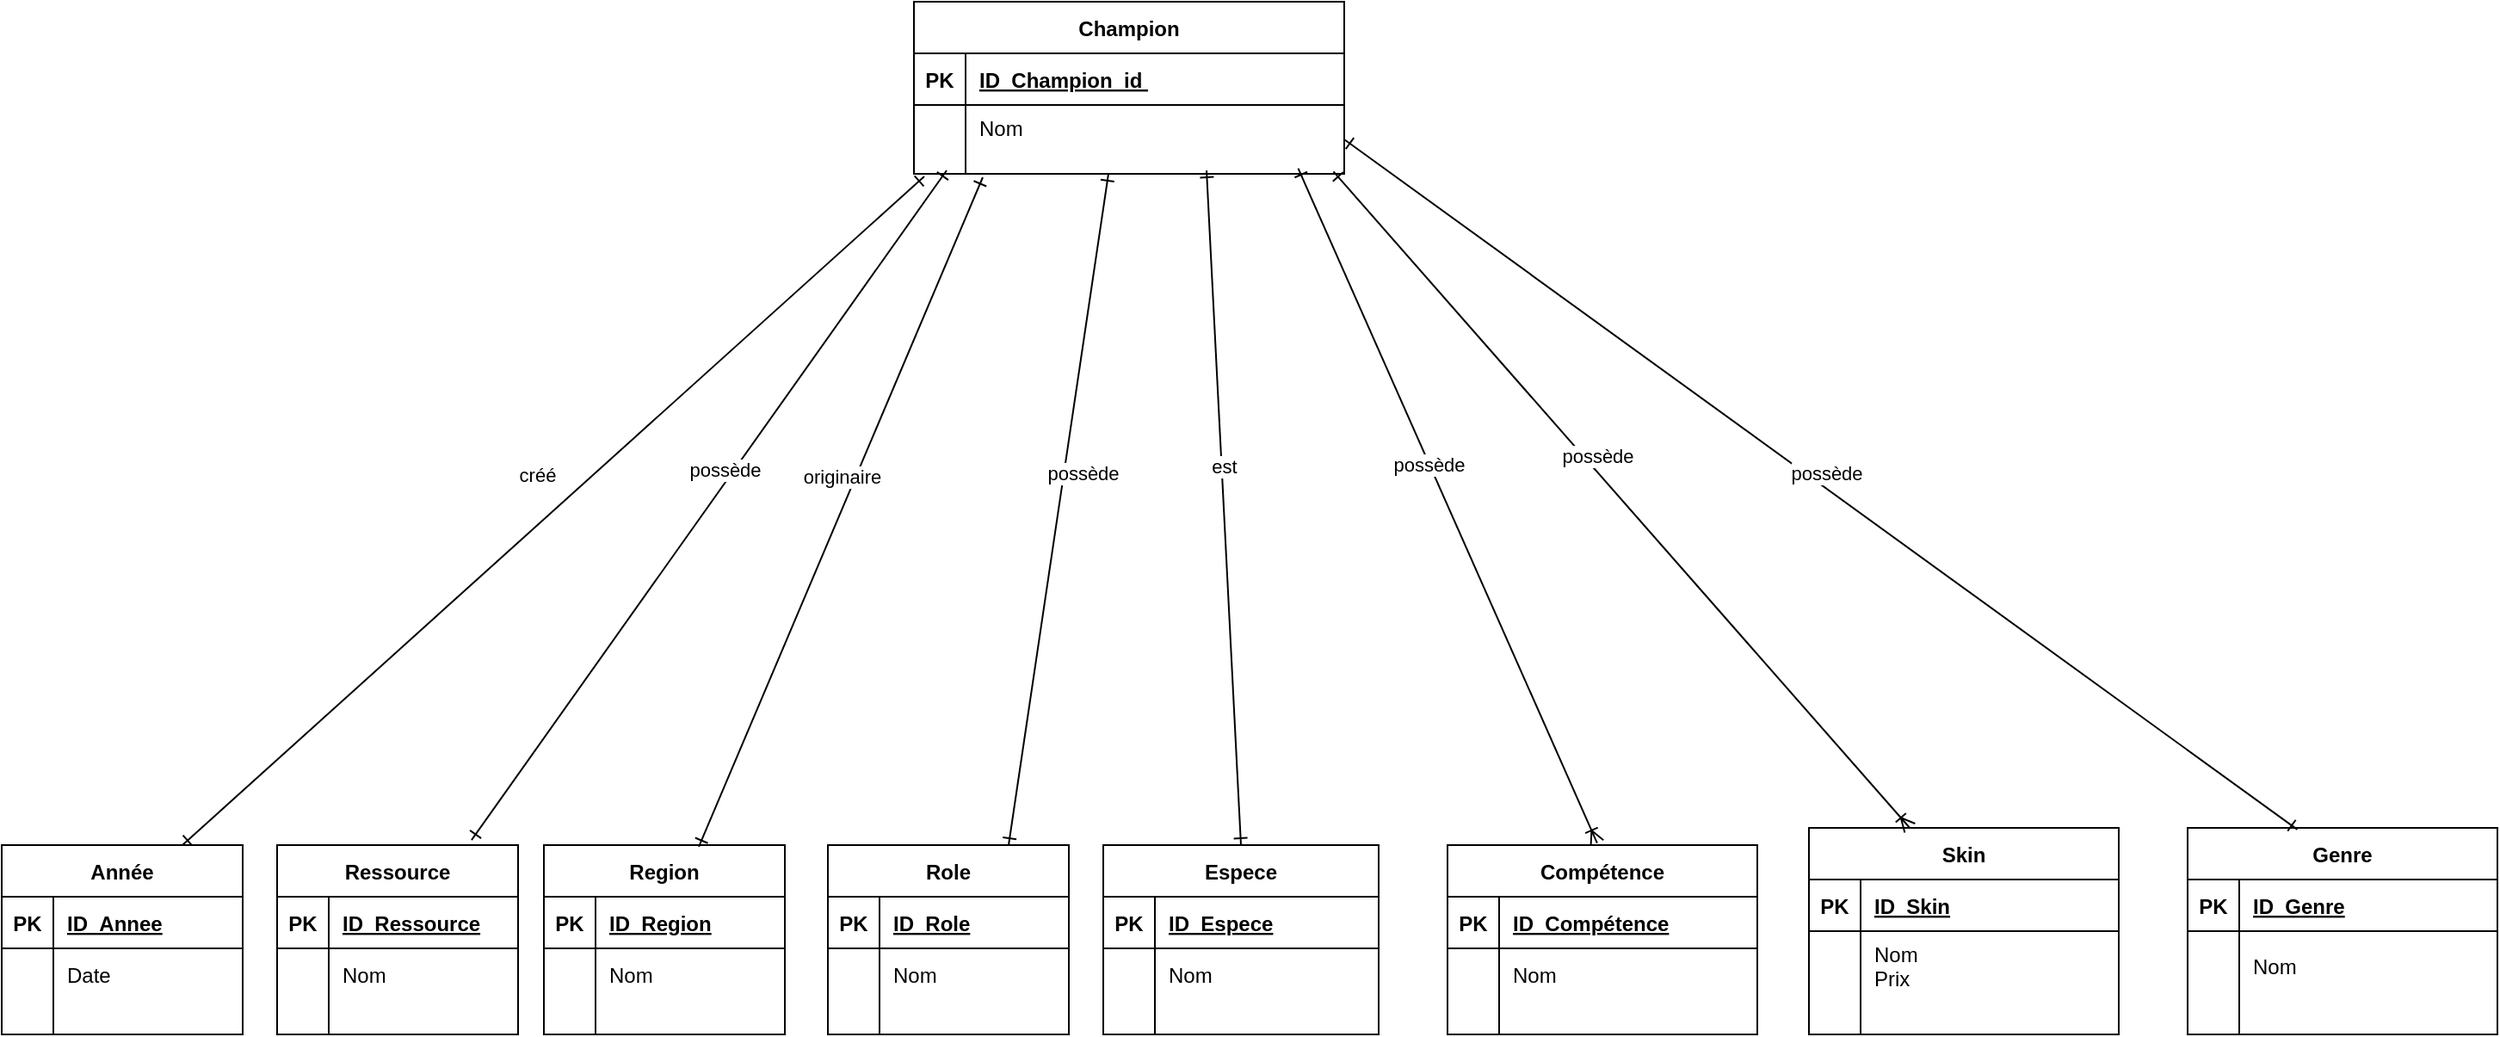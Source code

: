 <mxfile version="24.7.17">
  <diagram id="R2lEEEUBdFMjLlhIrx00" name="Page-1">
    <mxGraphModel dx="1687" dy="2018" grid="1" gridSize="10" guides="1" tooltips="1" connect="1" arrows="1" fold="1" page="1" pageScale="1" pageWidth="850" pageHeight="1100" math="0" shadow="0" extFonts="Permanent Marker^https://fonts.googleapis.com/css?family=Permanent+Marker">
      <root>
        <mxCell id="0" />
        <mxCell id="1" parent="0" />
        <mxCell id="C-vyLk0tnHw3VtMMgP7b-2" value="Compétence" style="shape=table;startSize=30;container=1;collapsible=1;childLayout=tableLayout;fixedRows=1;rowLines=0;fontStyle=1;align=center;resizeLast=1;" parent="1" vertex="1">
          <mxGeometry x="950" y="240" width="180" height="110" as="geometry" />
        </mxCell>
        <mxCell id="C-vyLk0tnHw3VtMMgP7b-3" value="" style="shape=partialRectangle;collapsible=0;dropTarget=0;pointerEvents=0;fillColor=none;points=[[0,0.5],[1,0.5]];portConstraint=eastwest;top=0;left=0;right=0;bottom=1;" parent="C-vyLk0tnHw3VtMMgP7b-2" vertex="1">
          <mxGeometry y="30" width="180" height="30" as="geometry" />
        </mxCell>
        <mxCell id="C-vyLk0tnHw3VtMMgP7b-4" value="PK" style="shape=partialRectangle;overflow=hidden;connectable=0;fillColor=none;top=0;left=0;bottom=0;right=0;fontStyle=1;" parent="C-vyLk0tnHw3VtMMgP7b-3" vertex="1">
          <mxGeometry width="30" height="30" as="geometry">
            <mxRectangle width="30" height="30" as="alternateBounds" />
          </mxGeometry>
        </mxCell>
        <mxCell id="C-vyLk0tnHw3VtMMgP7b-5" value="ID_Compétence" style="shape=partialRectangle;overflow=hidden;connectable=0;fillColor=none;top=0;left=0;bottom=0;right=0;align=left;spacingLeft=6;fontStyle=5;" parent="C-vyLk0tnHw3VtMMgP7b-3" vertex="1">
          <mxGeometry x="30" width="150" height="30" as="geometry">
            <mxRectangle width="150" height="30" as="alternateBounds" />
          </mxGeometry>
        </mxCell>
        <mxCell id="C-vyLk0tnHw3VtMMgP7b-6" value="" style="shape=partialRectangle;collapsible=0;dropTarget=0;pointerEvents=0;fillColor=none;points=[[0,0.5],[1,0.5]];portConstraint=eastwest;top=0;left=0;right=0;bottom=0;" parent="C-vyLk0tnHw3VtMMgP7b-2" vertex="1">
          <mxGeometry y="60" width="180" height="30" as="geometry" />
        </mxCell>
        <mxCell id="C-vyLk0tnHw3VtMMgP7b-7" value="" style="shape=partialRectangle;overflow=hidden;connectable=0;fillColor=none;top=0;left=0;bottom=0;right=0;" parent="C-vyLk0tnHw3VtMMgP7b-6" vertex="1">
          <mxGeometry width="30" height="30" as="geometry">
            <mxRectangle width="30" height="30" as="alternateBounds" />
          </mxGeometry>
        </mxCell>
        <mxCell id="C-vyLk0tnHw3VtMMgP7b-8" value="Nom" style="shape=partialRectangle;overflow=hidden;connectable=0;fillColor=none;top=0;left=0;bottom=0;right=0;align=left;spacingLeft=6;" parent="C-vyLk0tnHw3VtMMgP7b-6" vertex="1">
          <mxGeometry x="30" width="150" height="30" as="geometry">
            <mxRectangle width="150" height="30" as="alternateBounds" />
          </mxGeometry>
        </mxCell>
        <mxCell id="C-vyLk0tnHw3VtMMgP7b-9" value="" style="shape=partialRectangle;collapsible=0;dropTarget=0;pointerEvents=0;fillColor=none;points=[[0,0.5],[1,0.5]];portConstraint=eastwest;top=0;left=0;right=0;bottom=0;" parent="C-vyLk0tnHw3VtMMgP7b-2" vertex="1">
          <mxGeometry y="90" width="180" height="20" as="geometry" />
        </mxCell>
        <mxCell id="C-vyLk0tnHw3VtMMgP7b-10" value="" style="shape=partialRectangle;overflow=hidden;connectable=0;fillColor=none;top=0;left=0;bottom=0;right=0;" parent="C-vyLk0tnHw3VtMMgP7b-9" vertex="1">
          <mxGeometry width="30" height="20" as="geometry">
            <mxRectangle width="30" height="20" as="alternateBounds" />
          </mxGeometry>
        </mxCell>
        <mxCell id="C-vyLk0tnHw3VtMMgP7b-11" value="" style="shape=partialRectangle;overflow=hidden;connectable=0;fillColor=none;top=0;left=0;bottom=0;right=0;align=left;spacingLeft=6;" parent="C-vyLk0tnHw3VtMMgP7b-9" vertex="1">
          <mxGeometry x="30" width="150" height="20" as="geometry">
            <mxRectangle width="150" height="20" as="alternateBounds" />
          </mxGeometry>
        </mxCell>
        <mxCell id="C-vyLk0tnHw3VtMMgP7b-23" value="Champion" style="shape=table;startSize=30;container=1;collapsible=1;childLayout=tableLayout;fixedRows=1;rowLines=0;fontStyle=1;align=center;resizeLast=1;" parent="1" vertex="1">
          <mxGeometry x="640" y="-250" width="250" height="100" as="geometry" />
        </mxCell>
        <mxCell id="C-vyLk0tnHw3VtMMgP7b-24" value="" style="shape=partialRectangle;collapsible=0;dropTarget=0;pointerEvents=0;fillColor=none;points=[[0,0.5],[1,0.5]];portConstraint=eastwest;top=0;left=0;right=0;bottom=1;" parent="C-vyLk0tnHw3VtMMgP7b-23" vertex="1">
          <mxGeometry y="30" width="250" height="30" as="geometry" />
        </mxCell>
        <mxCell id="C-vyLk0tnHw3VtMMgP7b-25" value="PK" style="shape=partialRectangle;overflow=hidden;connectable=0;fillColor=none;top=0;left=0;bottom=0;right=0;fontStyle=1;" parent="C-vyLk0tnHw3VtMMgP7b-24" vertex="1">
          <mxGeometry width="30" height="30" as="geometry">
            <mxRectangle width="30" height="30" as="alternateBounds" />
          </mxGeometry>
        </mxCell>
        <mxCell id="C-vyLk0tnHw3VtMMgP7b-26" value="ID_Champion_id " style="shape=partialRectangle;overflow=hidden;connectable=0;fillColor=none;top=0;left=0;bottom=0;right=0;align=left;spacingLeft=6;fontStyle=5;" parent="C-vyLk0tnHw3VtMMgP7b-24" vertex="1">
          <mxGeometry x="30" width="220" height="30" as="geometry">
            <mxRectangle width="220" height="30" as="alternateBounds" />
          </mxGeometry>
        </mxCell>
        <mxCell id="C-vyLk0tnHw3VtMMgP7b-27" value="" style="shape=partialRectangle;collapsible=0;dropTarget=0;pointerEvents=0;fillColor=none;points=[[0,0.5],[1,0.5]];portConstraint=eastwest;top=0;left=0;right=0;bottom=0;" parent="C-vyLk0tnHw3VtMMgP7b-23" vertex="1">
          <mxGeometry y="60" width="250" height="40" as="geometry" />
        </mxCell>
        <mxCell id="C-vyLk0tnHw3VtMMgP7b-28" value="" style="shape=partialRectangle;overflow=hidden;connectable=0;fillColor=none;top=0;left=0;bottom=0;right=0;" parent="C-vyLk0tnHw3VtMMgP7b-27" vertex="1">
          <mxGeometry width="30" height="40" as="geometry">
            <mxRectangle width="30" height="40" as="alternateBounds" />
          </mxGeometry>
        </mxCell>
        <mxCell id="C-vyLk0tnHw3VtMMgP7b-29" value="Nom&#xa;" style="shape=partialRectangle;overflow=hidden;connectable=0;fillColor=none;top=0;left=0;bottom=0;right=0;align=left;spacingLeft=6;" parent="C-vyLk0tnHw3VtMMgP7b-27" vertex="1">
          <mxGeometry x="30" width="220" height="40" as="geometry">
            <mxRectangle width="220" height="40" as="alternateBounds" />
          </mxGeometry>
        </mxCell>
        <mxCell id="1-kbslC2DmvLdbqfmZI--1" style="rounded=0;orthogonalLoop=1;jettySize=auto;html=1;strokeColor=default;startArrow=ERone;startFill=0;endArrow=ERoneToMany;endFill=0;entryX=0.483;entryY=-0.011;entryDx=0;entryDy=0;entryPerimeter=0;exitX=0.893;exitY=0.921;exitDx=0;exitDy=0;exitPerimeter=0;" parent="1" source="C-vyLk0tnHw3VtMMgP7b-27" target="C-vyLk0tnHw3VtMMgP7b-2" edge="1">
          <mxGeometry relative="1" as="geometry">
            <mxPoint x="800" y="-80" as="sourcePoint" />
            <mxPoint x="900" y="90" as="targetPoint" />
          </mxGeometry>
        </mxCell>
        <mxCell id="1-kbslC2DmvLdbqfmZI--2" value="possède" style="edgeLabel;html=1;align=center;verticalAlign=middle;resizable=0;points=[];" parent="1-kbslC2DmvLdbqfmZI--1" vertex="1" connectable="0">
          <mxGeometry x="0.244" y="1" relative="1" as="geometry">
            <mxPoint x="-33" y="-71" as="offset" />
          </mxGeometry>
        </mxCell>
        <mxCell id="1-kbslC2DmvLdbqfmZI--5" value="Espece" style="shape=table;startSize=30;container=1;collapsible=1;childLayout=tableLayout;fixedRows=1;rowLines=0;fontStyle=1;align=center;resizeLast=1;" parent="1" vertex="1">
          <mxGeometry x="750" y="240" width="160" height="110" as="geometry" />
        </mxCell>
        <mxCell id="1-kbslC2DmvLdbqfmZI--6" value="" style="shape=partialRectangle;collapsible=0;dropTarget=0;pointerEvents=0;fillColor=none;points=[[0,0.5],[1,0.5]];portConstraint=eastwest;top=0;left=0;right=0;bottom=1;" parent="1-kbslC2DmvLdbqfmZI--5" vertex="1">
          <mxGeometry y="30" width="160" height="30" as="geometry" />
        </mxCell>
        <mxCell id="1-kbslC2DmvLdbqfmZI--7" value="PK" style="shape=partialRectangle;overflow=hidden;connectable=0;fillColor=none;top=0;left=0;bottom=0;right=0;fontStyle=1;" parent="1-kbslC2DmvLdbqfmZI--6" vertex="1">
          <mxGeometry width="30" height="30" as="geometry">
            <mxRectangle width="30" height="30" as="alternateBounds" />
          </mxGeometry>
        </mxCell>
        <mxCell id="1-kbslC2DmvLdbqfmZI--8" value="ID_Espece" style="shape=partialRectangle;overflow=hidden;connectable=0;fillColor=none;top=0;left=0;bottom=0;right=0;align=left;spacingLeft=6;fontStyle=5;" parent="1-kbslC2DmvLdbqfmZI--6" vertex="1">
          <mxGeometry x="30" width="130" height="30" as="geometry">
            <mxRectangle width="130" height="30" as="alternateBounds" />
          </mxGeometry>
        </mxCell>
        <mxCell id="1-kbslC2DmvLdbqfmZI--9" value="" style="shape=partialRectangle;collapsible=0;dropTarget=0;pointerEvents=0;fillColor=none;points=[[0,0.5],[1,0.5]];portConstraint=eastwest;top=0;left=0;right=0;bottom=0;" parent="1-kbslC2DmvLdbqfmZI--5" vertex="1">
          <mxGeometry y="60" width="160" height="30" as="geometry" />
        </mxCell>
        <mxCell id="1-kbslC2DmvLdbqfmZI--10" value="" style="shape=partialRectangle;overflow=hidden;connectable=0;fillColor=none;top=0;left=0;bottom=0;right=0;" parent="1-kbslC2DmvLdbqfmZI--9" vertex="1">
          <mxGeometry width="30" height="30" as="geometry">
            <mxRectangle width="30" height="30" as="alternateBounds" />
          </mxGeometry>
        </mxCell>
        <mxCell id="1-kbslC2DmvLdbqfmZI--11" value="Nom" style="shape=partialRectangle;overflow=hidden;connectable=0;fillColor=none;top=0;left=0;bottom=0;right=0;align=left;spacingLeft=6;" parent="1-kbslC2DmvLdbqfmZI--9" vertex="1">
          <mxGeometry x="30" width="130" height="30" as="geometry">
            <mxRectangle width="130" height="30" as="alternateBounds" />
          </mxGeometry>
        </mxCell>
        <mxCell id="1-kbslC2DmvLdbqfmZI--12" value="" style="shape=partialRectangle;collapsible=0;dropTarget=0;pointerEvents=0;fillColor=none;points=[[0,0.5],[1,0.5]];portConstraint=eastwest;top=0;left=0;right=0;bottom=0;" parent="1-kbslC2DmvLdbqfmZI--5" vertex="1">
          <mxGeometry y="90" width="160" height="20" as="geometry" />
        </mxCell>
        <mxCell id="1-kbslC2DmvLdbqfmZI--13" value="" style="shape=partialRectangle;overflow=hidden;connectable=0;fillColor=none;top=0;left=0;bottom=0;right=0;" parent="1-kbslC2DmvLdbqfmZI--12" vertex="1">
          <mxGeometry width="30" height="20" as="geometry">
            <mxRectangle width="30" height="20" as="alternateBounds" />
          </mxGeometry>
        </mxCell>
        <mxCell id="1-kbslC2DmvLdbqfmZI--14" value="" style="shape=partialRectangle;overflow=hidden;connectable=0;fillColor=none;top=0;left=0;bottom=0;right=0;align=left;spacingLeft=6;" parent="1-kbslC2DmvLdbqfmZI--12" vertex="1">
          <mxGeometry x="30" width="130" height="20" as="geometry">
            <mxRectangle width="130" height="20" as="alternateBounds" />
          </mxGeometry>
        </mxCell>
        <mxCell id="1-kbslC2DmvLdbqfmZI--15" value="Role" style="shape=table;startSize=30;container=1;collapsible=1;childLayout=tableLayout;fixedRows=1;rowLines=0;fontStyle=1;align=center;resizeLast=1;" parent="1" vertex="1">
          <mxGeometry x="590" y="240" width="140" height="110" as="geometry" />
        </mxCell>
        <mxCell id="1-kbslC2DmvLdbqfmZI--16" value="" style="shape=partialRectangle;collapsible=0;dropTarget=0;pointerEvents=0;fillColor=none;points=[[0,0.5],[1,0.5]];portConstraint=eastwest;top=0;left=0;right=0;bottom=1;" parent="1-kbslC2DmvLdbqfmZI--15" vertex="1">
          <mxGeometry y="30" width="140" height="30" as="geometry" />
        </mxCell>
        <mxCell id="1-kbslC2DmvLdbqfmZI--17" value="PK" style="shape=partialRectangle;overflow=hidden;connectable=0;fillColor=none;top=0;left=0;bottom=0;right=0;fontStyle=1;" parent="1-kbslC2DmvLdbqfmZI--16" vertex="1">
          <mxGeometry width="30" height="30" as="geometry">
            <mxRectangle width="30" height="30" as="alternateBounds" />
          </mxGeometry>
        </mxCell>
        <mxCell id="1-kbslC2DmvLdbqfmZI--18" value="ID_Role" style="shape=partialRectangle;overflow=hidden;connectable=0;fillColor=none;top=0;left=0;bottom=0;right=0;align=left;spacingLeft=6;fontStyle=5;" parent="1-kbslC2DmvLdbqfmZI--16" vertex="1">
          <mxGeometry x="30" width="110" height="30" as="geometry">
            <mxRectangle width="110" height="30" as="alternateBounds" />
          </mxGeometry>
        </mxCell>
        <mxCell id="1-kbslC2DmvLdbqfmZI--19" value="" style="shape=partialRectangle;collapsible=0;dropTarget=0;pointerEvents=0;fillColor=none;points=[[0,0.5],[1,0.5]];portConstraint=eastwest;top=0;left=0;right=0;bottom=0;" parent="1-kbslC2DmvLdbqfmZI--15" vertex="1">
          <mxGeometry y="60" width="140" height="30" as="geometry" />
        </mxCell>
        <mxCell id="1-kbslC2DmvLdbqfmZI--20" value="" style="shape=partialRectangle;overflow=hidden;connectable=0;fillColor=none;top=0;left=0;bottom=0;right=0;" parent="1-kbslC2DmvLdbqfmZI--19" vertex="1">
          <mxGeometry width="30" height="30" as="geometry">
            <mxRectangle width="30" height="30" as="alternateBounds" />
          </mxGeometry>
        </mxCell>
        <mxCell id="1-kbslC2DmvLdbqfmZI--21" value="Nom" style="shape=partialRectangle;overflow=hidden;connectable=0;fillColor=none;top=0;left=0;bottom=0;right=0;align=left;spacingLeft=6;" parent="1-kbslC2DmvLdbqfmZI--19" vertex="1">
          <mxGeometry x="30" width="110" height="30" as="geometry">
            <mxRectangle width="110" height="30" as="alternateBounds" />
          </mxGeometry>
        </mxCell>
        <mxCell id="1-kbslC2DmvLdbqfmZI--22" value="" style="shape=partialRectangle;collapsible=0;dropTarget=0;pointerEvents=0;fillColor=none;points=[[0,0.5],[1,0.5]];portConstraint=eastwest;top=0;left=0;right=0;bottom=0;" parent="1-kbslC2DmvLdbqfmZI--15" vertex="1">
          <mxGeometry y="90" width="140" height="20" as="geometry" />
        </mxCell>
        <mxCell id="1-kbslC2DmvLdbqfmZI--23" value="" style="shape=partialRectangle;overflow=hidden;connectable=0;fillColor=none;top=0;left=0;bottom=0;right=0;" parent="1-kbslC2DmvLdbqfmZI--22" vertex="1">
          <mxGeometry width="30" height="20" as="geometry">
            <mxRectangle width="30" height="20" as="alternateBounds" />
          </mxGeometry>
        </mxCell>
        <mxCell id="1-kbslC2DmvLdbqfmZI--24" value="" style="shape=partialRectangle;overflow=hidden;connectable=0;fillColor=none;top=0;left=0;bottom=0;right=0;align=left;spacingLeft=6;" parent="1-kbslC2DmvLdbqfmZI--22" vertex="1">
          <mxGeometry x="30" width="110" height="20" as="geometry">
            <mxRectangle width="110" height="20" as="alternateBounds" />
          </mxGeometry>
        </mxCell>
        <mxCell id="1-kbslC2DmvLdbqfmZI--26" style="rounded=0;orthogonalLoop=1;jettySize=auto;html=1;strokeColor=default;startArrow=ERone;startFill=0;endArrow=ERone;endFill=0;entryX=0.5;entryY=0;entryDx=0;entryDy=0;exitX=0.68;exitY=0.95;exitDx=0;exitDy=0;exitPerimeter=0;" parent="1" source="C-vyLk0tnHw3VtMMgP7b-27" target="1-kbslC2DmvLdbqfmZI--5" edge="1">
          <mxGeometry relative="1" as="geometry">
            <mxPoint x="680" y="-80" as="sourcePoint" />
            <mxPoint x="760" y="199" as="targetPoint" />
          </mxGeometry>
        </mxCell>
        <mxCell id="1-kbslC2DmvLdbqfmZI--30" style="rounded=0;orthogonalLoop=1;jettySize=auto;html=1;strokeColor=default;startArrow=ERone;startFill=0;endArrow=ERone;endFill=0;entryX=0.75;entryY=0;entryDx=0;entryDy=0;exitX=0.452;exitY=1;exitDx=0;exitDy=0;exitPerimeter=0;" parent="1" source="C-vyLk0tnHw3VtMMgP7b-27" target="1-kbslC2DmvLdbqfmZI--15" edge="1">
          <mxGeometry relative="1" as="geometry">
            <mxPoint x="577" y="-80" as="sourcePoint" />
            <mxPoint x="530" y="240" as="targetPoint" />
          </mxGeometry>
        </mxCell>
        <mxCell id="1-kbslC2DmvLdbqfmZI--31" value="possède" style="edgeLabel;html=1;align=center;verticalAlign=middle;resizable=0;points=[];" parent="1-kbslC2DmvLdbqfmZI--30" vertex="1" connectable="0">
          <mxGeometry x="0.244" y="1" relative="1" as="geometry">
            <mxPoint x="20" y="-69" as="offset" />
          </mxGeometry>
        </mxCell>
        <mxCell id="1-kbslC2DmvLdbqfmZI--42" value="Skin" style="shape=table;startSize=30;container=1;collapsible=1;childLayout=tableLayout;fixedRows=1;rowLines=0;fontStyle=1;align=center;resizeLast=1;" parent="1" vertex="1">
          <mxGeometry x="1160" y="230" width="180" height="120" as="geometry" />
        </mxCell>
        <mxCell id="1-kbslC2DmvLdbqfmZI--43" value="" style="shape=partialRectangle;collapsible=0;dropTarget=0;pointerEvents=0;fillColor=none;points=[[0,0.5],[1,0.5]];portConstraint=eastwest;top=0;left=0;right=0;bottom=1;" parent="1-kbslC2DmvLdbqfmZI--42" vertex="1">
          <mxGeometry y="30" width="180" height="30" as="geometry" />
        </mxCell>
        <mxCell id="1-kbslC2DmvLdbqfmZI--44" value="PK" style="shape=partialRectangle;overflow=hidden;connectable=0;fillColor=none;top=0;left=0;bottom=0;right=0;fontStyle=1;" parent="1-kbslC2DmvLdbqfmZI--43" vertex="1">
          <mxGeometry width="30" height="30" as="geometry">
            <mxRectangle width="30" height="30" as="alternateBounds" />
          </mxGeometry>
        </mxCell>
        <mxCell id="1-kbslC2DmvLdbqfmZI--45" value="ID_Skin" style="shape=partialRectangle;overflow=hidden;connectable=0;fillColor=none;top=0;left=0;bottom=0;right=0;align=left;spacingLeft=6;fontStyle=5;" parent="1-kbslC2DmvLdbqfmZI--43" vertex="1">
          <mxGeometry x="30" width="150" height="30" as="geometry">
            <mxRectangle width="150" height="30" as="alternateBounds" />
          </mxGeometry>
        </mxCell>
        <mxCell id="1-kbslC2DmvLdbqfmZI--46" value="" style="shape=partialRectangle;collapsible=0;dropTarget=0;pointerEvents=0;fillColor=none;points=[[0,0.5],[1,0.5]];portConstraint=eastwest;top=0;left=0;right=0;bottom=0;" parent="1-kbslC2DmvLdbqfmZI--42" vertex="1">
          <mxGeometry y="60" width="180" height="40" as="geometry" />
        </mxCell>
        <mxCell id="1-kbslC2DmvLdbqfmZI--47" value="" style="shape=partialRectangle;overflow=hidden;connectable=0;fillColor=none;top=0;left=0;bottom=0;right=0;" parent="1-kbslC2DmvLdbqfmZI--46" vertex="1">
          <mxGeometry width="30" height="40" as="geometry">
            <mxRectangle width="30" height="40" as="alternateBounds" />
          </mxGeometry>
        </mxCell>
        <mxCell id="1-kbslC2DmvLdbqfmZI--48" value="Nom&#xa;Prix" style="shape=partialRectangle;overflow=hidden;connectable=0;fillColor=none;top=0;left=0;bottom=0;right=0;align=left;spacingLeft=6;" parent="1-kbslC2DmvLdbqfmZI--46" vertex="1">
          <mxGeometry x="30" width="150" height="40" as="geometry">
            <mxRectangle width="150" height="40" as="alternateBounds" />
          </mxGeometry>
        </mxCell>
        <mxCell id="1-kbslC2DmvLdbqfmZI--49" value="" style="shape=partialRectangle;collapsible=0;dropTarget=0;pointerEvents=0;fillColor=none;points=[[0,0.5],[1,0.5]];portConstraint=eastwest;top=0;left=0;right=0;bottom=0;" parent="1-kbslC2DmvLdbqfmZI--42" vertex="1">
          <mxGeometry y="100" width="180" height="20" as="geometry" />
        </mxCell>
        <mxCell id="1-kbslC2DmvLdbqfmZI--50" value="" style="shape=partialRectangle;overflow=hidden;connectable=0;fillColor=none;top=0;left=0;bottom=0;right=0;" parent="1-kbslC2DmvLdbqfmZI--49" vertex="1">
          <mxGeometry width="30" height="20" as="geometry">
            <mxRectangle width="30" height="20" as="alternateBounds" />
          </mxGeometry>
        </mxCell>
        <mxCell id="1-kbslC2DmvLdbqfmZI--51" value="" style="shape=partialRectangle;overflow=hidden;connectable=0;fillColor=none;top=0;left=0;bottom=0;right=0;align=left;spacingLeft=6;" parent="1-kbslC2DmvLdbqfmZI--49" vertex="1">
          <mxGeometry x="30" width="150" height="20" as="geometry">
            <mxRectangle width="150" height="20" as="alternateBounds" />
          </mxGeometry>
        </mxCell>
        <mxCell id="1-kbslC2DmvLdbqfmZI--52" style="rounded=0;orthogonalLoop=1;jettySize=auto;html=1;strokeColor=default;startArrow=ERone;startFill=0;endArrow=ERoneToMany;endFill=0;entryX=0.326;entryY=0.001;entryDx=0;entryDy=0;entryPerimeter=0;exitX=0.975;exitY=0.967;exitDx=0;exitDy=0;exitPerimeter=0;" parent="1" source="C-vyLk0tnHw3VtMMgP7b-27" target="1-kbslC2DmvLdbqfmZI--42" edge="1">
          <mxGeometry relative="1" as="geometry">
            <mxPoint x="900" y="-80" as="sourcePoint" />
            <mxPoint x="1224" y="240" as="targetPoint" />
          </mxGeometry>
        </mxCell>
        <mxCell id="1-kbslC2DmvLdbqfmZI--53" value="possède" style="edgeLabel;html=1;align=center;verticalAlign=middle;resizable=0;points=[];" parent="1-kbslC2DmvLdbqfmZI--52" vertex="1" connectable="0">
          <mxGeometry x="0.244" y="1" relative="1" as="geometry">
            <mxPoint x="-56" y="-71" as="offset" />
          </mxGeometry>
        </mxCell>
        <mxCell id="1-kbslC2DmvLdbqfmZI--54" value="Region" style="shape=table;startSize=30;container=1;collapsible=1;childLayout=tableLayout;fixedRows=1;rowLines=0;fontStyle=1;align=center;resizeLast=1;" parent="1" vertex="1">
          <mxGeometry x="425" y="240" width="140" height="110" as="geometry" />
        </mxCell>
        <mxCell id="1-kbslC2DmvLdbqfmZI--55" value="" style="shape=partialRectangle;collapsible=0;dropTarget=0;pointerEvents=0;fillColor=none;points=[[0,0.5],[1,0.5]];portConstraint=eastwest;top=0;left=0;right=0;bottom=1;" parent="1-kbslC2DmvLdbqfmZI--54" vertex="1">
          <mxGeometry y="30" width="140" height="30" as="geometry" />
        </mxCell>
        <mxCell id="1-kbslC2DmvLdbqfmZI--56" value="PK" style="shape=partialRectangle;overflow=hidden;connectable=0;fillColor=none;top=0;left=0;bottom=0;right=0;fontStyle=1;" parent="1-kbslC2DmvLdbqfmZI--55" vertex="1">
          <mxGeometry width="30" height="30" as="geometry">
            <mxRectangle width="30" height="30" as="alternateBounds" />
          </mxGeometry>
        </mxCell>
        <mxCell id="1-kbslC2DmvLdbqfmZI--57" value="ID_Region" style="shape=partialRectangle;overflow=hidden;connectable=0;fillColor=none;top=0;left=0;bottom=0;right=0;align=left;spacingLeft=6;fontStyle=5;" parent="1-kbslC2DmvLdbqfmZI--55" vertex="1">
          <mxGeometry x="30" width="110" height="30" as="geometry">
            <mxRectangle width="110" height="30" as="alternateBounds" />
          </mxGeometry>
        </mxCell>
        <mxCell id="1-kbslC2DmvLdbqfmZI--58" value="" style="shape=partialRectangle;collapsible=0;dropTarget=0;pointerEvents=0;fillColor=none;points=[[0,0.5],[1,0.5]];portConstraint=eastwest;top=0;left=0;right=0;bottom=0;" parent="1-kbslC2DmvLdbqfmZI--54" vertex="1">
          <mxGeometry y="60" width="140" height="30" as="geometry" />
        </mxCell>
        <mxCell id="1-kbslC2DmvLdbqfmZI--59" value="" style="shape=partialRectangle;overflow=hidden;connectable=0;fillColor=none;top=0;left=0;bottom=0;right=0;" parent="1-kbslC2DmvLdbqfmZI--58" vertex="1">
          <mxGeometry width="30" height="30" as="geometry">
            <mxRectangle width="30" height="30" as="alternateBounds" />
          </mxGeometry>
        </mxCell>
        <mxCell id="1-kbslC2DmvLdbqfmZI--60" value="Nom" style="shape=partialRectangle;overflow=hidden;connectable=0;fillColor=none;top=0;left=0;bottom=0;right=0;align=left;spacingLeft=6;" parent="1-kbslC2DmvLdbqfmZI--58" vertex="1">
          <mxGeometry x="30" width="110" height="30" as="geometry">
            <mxRectangle width="110" height="30" as="alternateBounds" />
          </mxGeometry>
        </mxCell>
        <mxCell id="1-kbslC2DmvLdbqfmZI--61" value="" style="shape=partialRectangle;collapsible=0;dropTarget=0;pointerEvents=0;fillColor=none;points=[[0,0.5],[1,0.5]];portConstraint=eastwest;top=0;left=0;right=0;bottom=0;" parent="1-kbslC2DmvLdbqfmZI--54" vertex="1">
          <mxGeometry y="90" width="140" height="20" as="geometry" />
        </mxCell>
        <mxCell id="1-kbslC2DmvLdbqfmZI--62" value="" style="shape=partialRectangle;overflow=hidden;connectable=0;fillColor=none;top=0;left=0;bottom=0;right=0;" parent="1-kbslC2DmvLdbqfmZI--61" vertex="1">
          <mxGeometry width="30" height="20" as="geometry">
            <mxRectangle width="30" height="20" as="alternateBounds" />
          </mxGeometry>
        </mxCell>
        <mxCell id="1-kbslC2DmvLdbqfmZI--63" value="" style="shape=partialRectangle;overflow=hidden;connectable=0;fillColor=none;top=0;left=0;bottom=0;right=0;align=left;spacingLeft=6;" parent="1-kbslC2DmvLdbqfmZI--61" vertex="1">
          <mxGeometry x="30" width="110" height="20" as="geometry">
            <mxRectangle width="110" height="20" as="alternateBounds" />
          </mxGeometry>
        </mxCell>
        <mxCell id="1-kbslC2DmvLdbqfmZI--64" style="rounded=0;orthogonalLoop=1;jettySize=auto;html=1;strokeColor=default;startArrow=ERone;startFill=0;endArrow=ERone;endFill=0;entryX=0.643;entryY=0.009;entryDx=0;entryDy=0;exitX=0.16;exitY=1.05;exitDx=0;exitDy=0;exitPerimeter=0;entryPerimeter=0;" parent="1" source="C-vyLk0tnHw3VtMMgP7b-27" target="1-kbslC2DmvLdbqfmZI--54" edge="1">
          <mxGeometry relative="1" as="geometry">
            <mxPoint x="536" y="-150" as="sourcePoint" />
            <mxPoint x="480" y="242" as="targetPoint" />
          </mxGeometry>
        </mxCell>
        <mxCell id="1-kbslC2DmvLdbqfmZI--65" value="originaire" style="edgeLabel;html=1;align=center;verticalAlign=middle;resizable=0;points=[];" parent="1-kbslC2DmvLdbqfmZI--64" vertex="1" connectable="0">
          <mxGeometry x="0.244" y="1" relative="1" as="geometry">
            <mxPoint x="20" y="-69" as="offset" />
          </mxGeometry>
        </mxCell>
        <mxCell id="1-kbslC2DmvLdbqfmZI--66" value="Ressource" style="shape=table;startSize=30;container=1;collapsible=1;childLayout=tableLayout;fixedRows=1;rowLines=0;fontStyle=1;align=center;resizeLast=1;" parent="1" vertex="1">
          <mxGeometry x="270" y="240" width="140" height="110" as="geometry" />
        </mxCell>
        <mxCell id="1-kbslC2DmvLdbqfmZI--67" value="" style="shape=partialRectangle;collapsible=0;dropTarget=0;pointerEvents=0;fillColor=none;points=[[0,0.5],[1,0.5]];portConstraint=eastwest;top=0;left=0;right=0;bottom=1;" parent="1-kbslC2DmvLdbqfmZI--66" vertex="1">
          <mxGeometry y="30" width="140" height="30" as="geometry" />
        </mxCell>
        <mxCell id="1-kbslC2DmvLdbqfmZI--68" value="PK" style="shape=partialRectangle;overflow=hidden;connectable=0;fillColor=none;top=0;left=0;bottom=0;right=0;fontStyle=1;" parent="1-kbslC2DmvLdbqfmZI--67" vertex="1">
          <mxGeometry width="30" height="30" as="geometry">
            <mxRectangle width="30" height="30" as="alternateBounds" />
          </mxGeometry>
        </mxCell>
        <mxCell id="1-kbslC2DmvLdbqfmZI--69" value="ID_Ressource" style="shape=partialRectangle;overflow=hidden;connectable=0;fillColor=none;top=0;left=0;bottom=0;right=0;align=left;spacingLeft=6;fontStyle=5;" parent="1-kbslC2DmvLdbqfmZI--67" vertex="1">
          <mxGeometry x="30" width="110" height="30" as="geometry">
            <mxRectangle width="110" height="30" as="alternateBounds" />
          </mxGeometry>
        </mxCell>
        <mxCell id="1-kbslC2DmvLdbqfmZI--70" value="" style="shape=partialRectangle;collapsible=0;dropTarget=0;pointerEvents=0;fillColor=none;points=[[0,0.5],[1,0.5]];portConstraint=eastwest;top=0;left=0;right=0;bottom=0;" parent="1-kbslC2DmvLdbqfmZI--66" vertex="1">
          <mxGeometry y="60" width="140" height="30" as="geometry" />
        </mxCell>
        <mxCell id="1-kbslC2DmvLdbqfmZI--71" value="" style="shape=partialRectangle;overflow=hidden;connectable=0;fillColor=none;top=0;left=0;bottom=0;right=0;" parent="1-kbslC2DmvLdbqfmZI--70" vertex="1">
          <mxGeometry width="30" height="30" as="geometry">
            <mxRectangle width="30" height="30" as="alternateBounds" />
          </mxGeometry>
        </mxCell>
        <mxCell id="1-kbslC2DmvLdbqfmZI--72" value="Nom" style="shape=partialRectangle;overflow=hidden;connectable=0;fillColor=none;top=0;left=0;bottom=0;right=0;align=left;spacingLeft=6;" parent="1-kbslC2DmvLdbqfmZI--70" vertex="1">
          <mxGeometry x="30" width="110" height="30" as="geometry">
            <mxRectangle width="110" height="30" as="alternateBounds" />
          </mxGeometry>
        </mxCell>
        <mxCell id="1-kbslC2DmvLdbqfmZI--73" value="" style="shape=partialRectangle;collapsible=0;dropTarget=0;pointerEvents=0;fillColor=none;points=[[0,0.5],[1,0.5]];portConstraint=eastwest;top=0;left=0;right=0;bottom=0;" parent="1-kbslC2DmvLdbqfmZI--66" vertex="1">
          <mxGeometry y="90" width="140" height="20" as="geometry" />
        </mxCell>
        <mxCell id="1-kbslC2DmvLdbqfmZI--74" value="" style="shape=partialRectangle;overflow=hidden;connectable=0;fillColor=none;top=0;left=0;bottom=0;right=0;" parent="1-kbslC2DmvLdbqfmZI--73" vertex="1">
          <mxGeometry width="30" height="20" as="geometry">
            <mxRectangle width="30" height="20" as="alternateBounds" />
          </mxGeometry>
        </mxCell>
        <mxCell id="1-kbslC2DmvLdbqfmZI--75" value="" style="shape=partialRectangle;overflow=hidden;connectable=0;fillColor=none;top=0;left=0;bottom=0;right=0;align=left;spacingLeft=6;" parent="1-kbslC2DmvLdbqfmZI--73" vertex="1">
          <mxGeometry x="30" width="110" height="20" as="geometry">
            <mxRectangle width="110" height="20" as="alternateBounds" />
          </mxGeometry>
        </mxCell>
        <mxCell id="1-kbslC2DmvLdbqfmZI--76" style="rounded=0;orthogonalLoop=1;jettySize=auto;html=1;strokeColor=default;startArrow=ERone;startFill=0;endArrow=ERone;endFill=0;entryX=0.807;entryY=-0.027;entryDx=0;entryDy=0;exitX=0.076;exitY=0.95;exitDx=0;exitDy=0;exitPerimeter=0;entryPerimeter=0;" parent="1" source="C-vyLk0tnHw3VtMMgP7b-27" target="1-kbslC2DmvLdbqfmZI--66" edge="1">
          <mxGeometry relative="1" as="geometry">
            <mxPoint x="540" y="-170" as="sourcePoint" />
            <mxPoint x="350" y="219" as="targetPoint" />
          </mxGeometry>
        </mxCell>
        <mxCell id="1-kbslC2DmvLdbqfmZI--77" value="possède" style="edgeLabel;html=1;align=center;verticalAlign=middle;resizable=0;points=[];" parent="1-kbslC2DmvLdbqfmZI--76" vertex="1" connectable="0">
          <mxGeometry x="0.244" y="1" relative="1" as="geometry">
            <mxPoint x="42" y="-69" as="offset" />
          </mxGeometry>
        </mxCell>
        <mxCell id="1-kbslC2DmvLdbqfmZI--78" value="est" style="edgeLabel;html=1;align=center;verticalAlign=middle;resizable=0;points=[];" parent="1" vertex="1" connectable="0">
          <mxGeometry x="820.005" y="19.997" as="geometry" />
        </mxCell>
        <mxCell id="1-kbslC2DmvLdbqfmZI--79" value="Année" style="shape=table;startSize=30;container=1;collapsible=1;childLayout=tableLayout;fixedRows=1;rowLines=0;fontStyle=1;align=center;resizeLast=1;" parent="1" vertex="1">
          <mxGeometry x="110" y="240" width="140" height="110" as="geometry" />
        </mxCell>
        <mxCell id="1-kbslC2DmvLdbqfmZI--80" value="" style="shape=partialRectangle;collapsible=0;dropTarget=0;pointerEvents=0;fillColor=none;points=[[0,0.5],[1,0.5]];portConstraint=eastwest;top=0;left=0;right=0;bottom=1;" parent="1-kbslC2DmvLdbqfmZI--79" vertex="1">
          <mxGeometry y="30" width="140" height="30" as="geometry" />
        </mxCell>
        <mxCell id="1-kbslC2DmvLdbqfmZI--81" value="PK" style="shape=partialRectangle;overflow=hidden;connectable=0;fillColor=none;top=0;left=0;bottom=0;right=0;fontStyle=1;" parent="1-kbslC2DmvLdbqfmZI--80" vertex="1">
          <mxGeometry width="30" height="30" as="geometry">
            <mxRectangle width="30" height="30" as="alternateBounds" />
          </mxGeometry>
        </mxCell>
        <mxCell id="1-kbslC2DmvLdbqfmZI--82" value="ID_Annee" style="shape=partialRectangle;overflow=hidden;connectable=0;fillColor=none;top=0;left=0;bottom=0;right=0;align=left;spacingLeft=6;fontStyle=5;" parent="1-kbslC2DmvLdbqfmZI--80" vertex="1">
          <mxGeometry x="30" width="110" height="30" as="geometry">
            <mxRectangle width="110" height="30" as="alternateBounds" />
          </mxGeometry>
        </mxCell>
        <mxCell id="1-kbslC2DmvLdbqfmZI--83" value="" style="shape=partialRectangle;collapsible=0;dropTarget=0;pointerEvents=0;fillColor=none;points=[[0,0.5],[1,0.5]];portConstraint=eastwest;top=0;left=0;right=0;bottom=0;" parent="1-kbslC2DmvLdbqfmZI--79" vertex="1">
          <mxGeometry y="60" width="140" height="30" as="geometry" />
        </mxCell>
        <mxCell id="1-kbslC2DmvLdbqfmZI--84" value="" style="shape=partialRectangle;overflow=hidden;connectable=0;fillColor=none;top=0;left=0;bottom=0;right=0;" parent="1-kbslC2DmvLdbqfmZI--83" vertex="1">
          <mxGeometry width="30" height="30" as="geometry">
            <mxRectangle width="30" height="30" as="alternateBounds" />
          </mxGeometry>
        </mxCell>
        <mxCell id="1-kbslC2DmvLdbqfmZI--85" value="Date" style="shape=partialRectangle;overflow=hidden;connectable=0;fillColor=none;top=0;left=0;bottom=0;right=0;align=left;spacingLeft=6;" parent="1-kbslC2DmvLdbqfmZI--83" vertex="1">
          <mxGeometry x="30" width="110" height="30" as="geometry">
            <mxRectangle width="110" height="30" as="alternateBounds" />
          </mxGeometry>
        </mxCell>
        <mxCell id="1-kbslC2DmvLdbqfmZI--86" value="" style="shape=partialRectangle;collapsible=0;dropTarget=0;pointerEvents=0;fillColor=none;points=[[0,0.5],[1,0.5]];portConstraint=eastwest;top=0;left=0;right=0;bottom=0;" parent="1-kbslC2DmvLdbqfmZI--79" vertex="1">
          <mxGeometry y="90" width="140" height="20" as="geometry" />
        </mxCell>
        <mxCell id="1-kbslC2DmvLdbqfmZI--87" value="" style="shape=partialRectangle;overflow=hidden;connectable=0;fillColor=none;top=0;left=0;bottom=0;right=0;" parent="1-kbslC2DmvLdbqfmZI--86" vertex="1">
          <mxGeometry width="30" height="20" as="geometry">
            <mxRectangle width="30" height="20" as="alternateBounds" />
          </mxGeometry>
        </mxCell>
        <mxCell id="1-kbslC2DmvLdbqfmZI--88" value="" style="shape=partialRectangle;overflow=hidden;connectable=0;fillColor=none;top=0;left=0;bottom=0;right=0;align=left;spacingLeft=6;" parent="1-kbslC2DmvLdbqfmZI--86" vertex="1">
          <mxGeometry x="30" width="110" height="20" as="geometry">
            <mxRectangle width="110" height="20" as="alternateBounds" />
          </mxGeometry>
        </mxCell>
        <mxCell id="1-kbslC2DmvLdbqfmZI--89" style="rounded=0;orthogonalLoop=1;jettySize=auto;html=1;strokeColor=default;startArrow=ERone;startFill=0;endArrow=ERone;endFill=0;entryX=0.75;entryY=0;entryDx=0;entryDy=0;exitX=0.024;exitY=1.038;exitDx=0;exitDy=0;exitPerimeter=0;" parent="1" source="C-vyLk0tnHw3VtMMgP7b-27" target="1-kbslC2DmvLdbqfmZI--79" edge="1">
          <mxGeometry relative="1" as="geometry">
            <mxPoint x="478" y="-149" as="sourcePoint" />
            <mxPoint x="202" y="240" as="targetPoint" />
          </mxGeometry>
        </mxCell>
        <mxCell id="1-kbslC2DmvLdbqfmZI--90" value="créé" style="edgeLabel;html=1;align=center;verticalAlign=middle;resizable=0;points=[];" parent="1-kbslC2DmvLdbqfmZI--89" vertex="1" connectable="0">
          <mxGeometry x="0.244" y="1" relative="1" as="geometry">
            <mxPoint x="42" y="-69" as="offset" />
          </mxGeometry>
        </mxCell>
        <mxCell id="1-kbslC2DmvLdbqfmZI--91" value="Genre" style="shape=table;startSize=30;container=1;collapsible=1;childLayout=tableLayout;fixedRows=1;rowLines=0;fontStyle=1;align=center;resizeLast=1;" parent="1" vertex="1">
          <mxGeometry x="1380" y="230" width="180" height="120" as="geometry" />
        </mxCell>
        <mxCell id="1-kbslC2DmvLdbqfmZI--92" value="" style="shape=partialRectangle;collapsible=0;dropTarget=0;pointerEvents=0;fillColor=none;points=[[0,0.5],[1,0.5]];portConstraint=eastwest;top=0;left=0;right=0;bottom=1;" parent="1-kbslC2DmvLdbqfmZI--91" vertex="1">
          <mxGeometry y="30" width="180" height="30" as="geometry" />
        </mxCell>
        <mxCell id="1-kbslC2DmvLdbqfmZI--93" value="PK" style="shape=partialRectangle;overflow=hidden;connectable=0;fillColor=none;top=0;left=0;bottom=0;right=0;fontStyle=1;" parent="1-kbslC2DmvLdbqfmZI--92" vertex="1">
          <mxGeometry width="30" height="30" as="geometry">
            <mxRectangle width="30" height="30" as="alternateBounds" />
          </mxGeometry>
        </mxCell>
        <mxCell id="1-kbslC2DmvLdbqfmZI--94" value="ID_Genre" style="shape=partialRectangle;overflow=hidden;connectable=0;fillColor=none;top=0;left=0;bottom=0;right=0;align=left;spacingLeft=6;fontStyle=5;" parent="1-kbslC2DmvLdbqfmZI--92" vertex="1">
          <mxGeometry x="30" width="150" height="30" as="geometry">
            <mxRectangle width="150" height="30" as="alternateBounds" />
          </mxGeometry>
        </mxCell>
        <mxCell id="1-kbslC2DmvLdbqfmZI--95" value="" style="shape=partialRectangle;collapsible=0;dropTarget=0;pointerEvents=0;fillColor=none;points=[[0,0.5],[1,0.5]];portConstraint=eastwest;top=0;left=0;right=0;bottom=0;" parent="1-kbslC2DmvLdbqfmZI--91" vertex="1">
          <mxGeometry y="60" width="180" height="40" as="geometry" />
        </mxCell>
        <mxCell id="1-kbslC2DmvLdbqfmZI--96" value="" style="shape=partialRectangle;overflow=hidden;connectable=0;fillColor=none;top=0;left=0;bottom=0;right=0;" parent="1-kbslC2DmvLdbqfmZI--95" vertex="1">
          <mxGeometry width="30" height="40" as="geometry">
            <mxRectangle width="30" height="40" as="alternateBounds" />
          </mxGeometry>
        </mxCell>
        <mxCell id="1-kbslC2DmvLdbqfmZI--97" value="Nom" style="shape=partialRectangle;overflow=hidden;connectable=0;fillColor=none;top=0;left=0;bottom=0;right=0;align=left;spacingLeft=6;" parent="1-kbslC2DmvLdbqfmZI--95" vertex="1">
          <mxGeometry x="30" width="150" height="40" as="geometry">
            <mxRectangle width="150" height="40" as="alternateBounds" />
          </mxGeometry>
        </mxCell>
        <mxCell id="1-kbslC2DmvLdbqfmZI--98" value="" style="shape=partialRectangle;collapsible=0;dropTarget=0;pointerEvents=0;fillColor=none;points=[[0,0.5],[1,0.5]];portConstraint=eastwest;top=0;left=0;right=0;bottom=0;" parent="1-kbslC2DmvLdbqfmZI--91" vertex="1">
          <mxGeometry y="100" width="180" height="20" as="geometry" />
        </mxCell>
        <mxCell id="1-kbslC2DmvLdbqfmZI--99" value="" style="shape=partialRectangle;overflow=hidden;connectable=0;fillColor=none;top=0;left=0;bottom=0;right=0;" parent="1-kbslC2DmvLdbqfmZI--98" vertex="1">
          <mxGeometry width="30" height="20" as="geometry">
            <mxRectangle width="30" height="20" as="alternateBounds" />
          </mxGeometry>
        </mxCell>
        <mxCell id="1-kbslC2DmvLdbqfmZI--100" value="" style="shape=partialRectangle;overflow=hidden;connectable=0;fillColor=none;top=0;left=0;bottom=0;right=0;align=left;spacingLeft=6;" parent="1-kbslC2DmvLdbqfmZI--98" vertex="1">
          <mxGeometry x="30" width="150" height="20" as="geometry">
            <mxRectangle width="150" height="20" as="alternateBounds" />
          </mxGeometry>
        </mxCell>
        <mxCell id="1-kbslC2DmvLdbqfmZI--103" style="rounded=0;orthogonalLoop=1;jettySize=auto;html=1;strokeColor=default;startArrow=ERone;startFill=0;endArrow=ERone;endFill=0;entryX=0.354;entryY=0.008;entryDx=0;entryDy=0;exitX=1;exitY=0.5;exitDx=0;exitDy=0;entryPerimeter=0;" parent="1" source="C-vyLk0tnHw3VtMMgP7b-27" target="1-kbslC2DmvLdbqfmZI--91" edge="1">
          <mxGeometry relative="1" as="geometry">
            <mxPoint x="1218" y="-175" as="sourcePoint" />
            <mxPoint x="1160" y="215" as="targetPoint" />
          </mxGeometry>
        </mxCell>
        <mxCell id="1-kbslC2DmvLdbqfmZI--104" value="possède" style="edgeLabel;html=1;align=center;verticalAlign=middle;resizable=0;points=[];" parent="1-kbslC2DmvLdbqfmZI--103" vertex="1" connectable="0">
          <mxGeometry x="0.244" y="1" relative="1" as="geometry">
            <mxPoint x="-65" y="-55" as="offset" />
          </mxGeometry>
        </mxCell>
      </root>
    </mxGraphModel>
  </diagram>
</mxfile>

